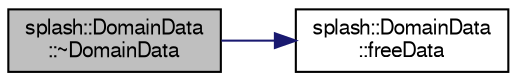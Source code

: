 digraph "splash::DomainData::~DomainData"
{
  edge [fontname="FreeSans",fontsize="10",labelfontname="FreeSans",labelfontsize="10"];
  node [fontname="FreeSans",fontsize="10",shape=record];
  rankdir="LR";
  Node1 [label="splash::DomainData\l::~DomainData",height=0.2,width=0.4,color="black", fillcolor="grey75", style="filled" fontcolor="black"];
  Node1 -> Node2 [color="midnightblue",fontsize="10",style="solid",fontname="FreeSans"];
  Node2 [label="splash::DomainData\l::freeData",height=0.2,width=0.4,color="black", fillcolor="white", style="filled",URL="$classsplash_1_1_domain_data.html#ad5eedb4b8d5539fe119319fe010a57fc"];
}

